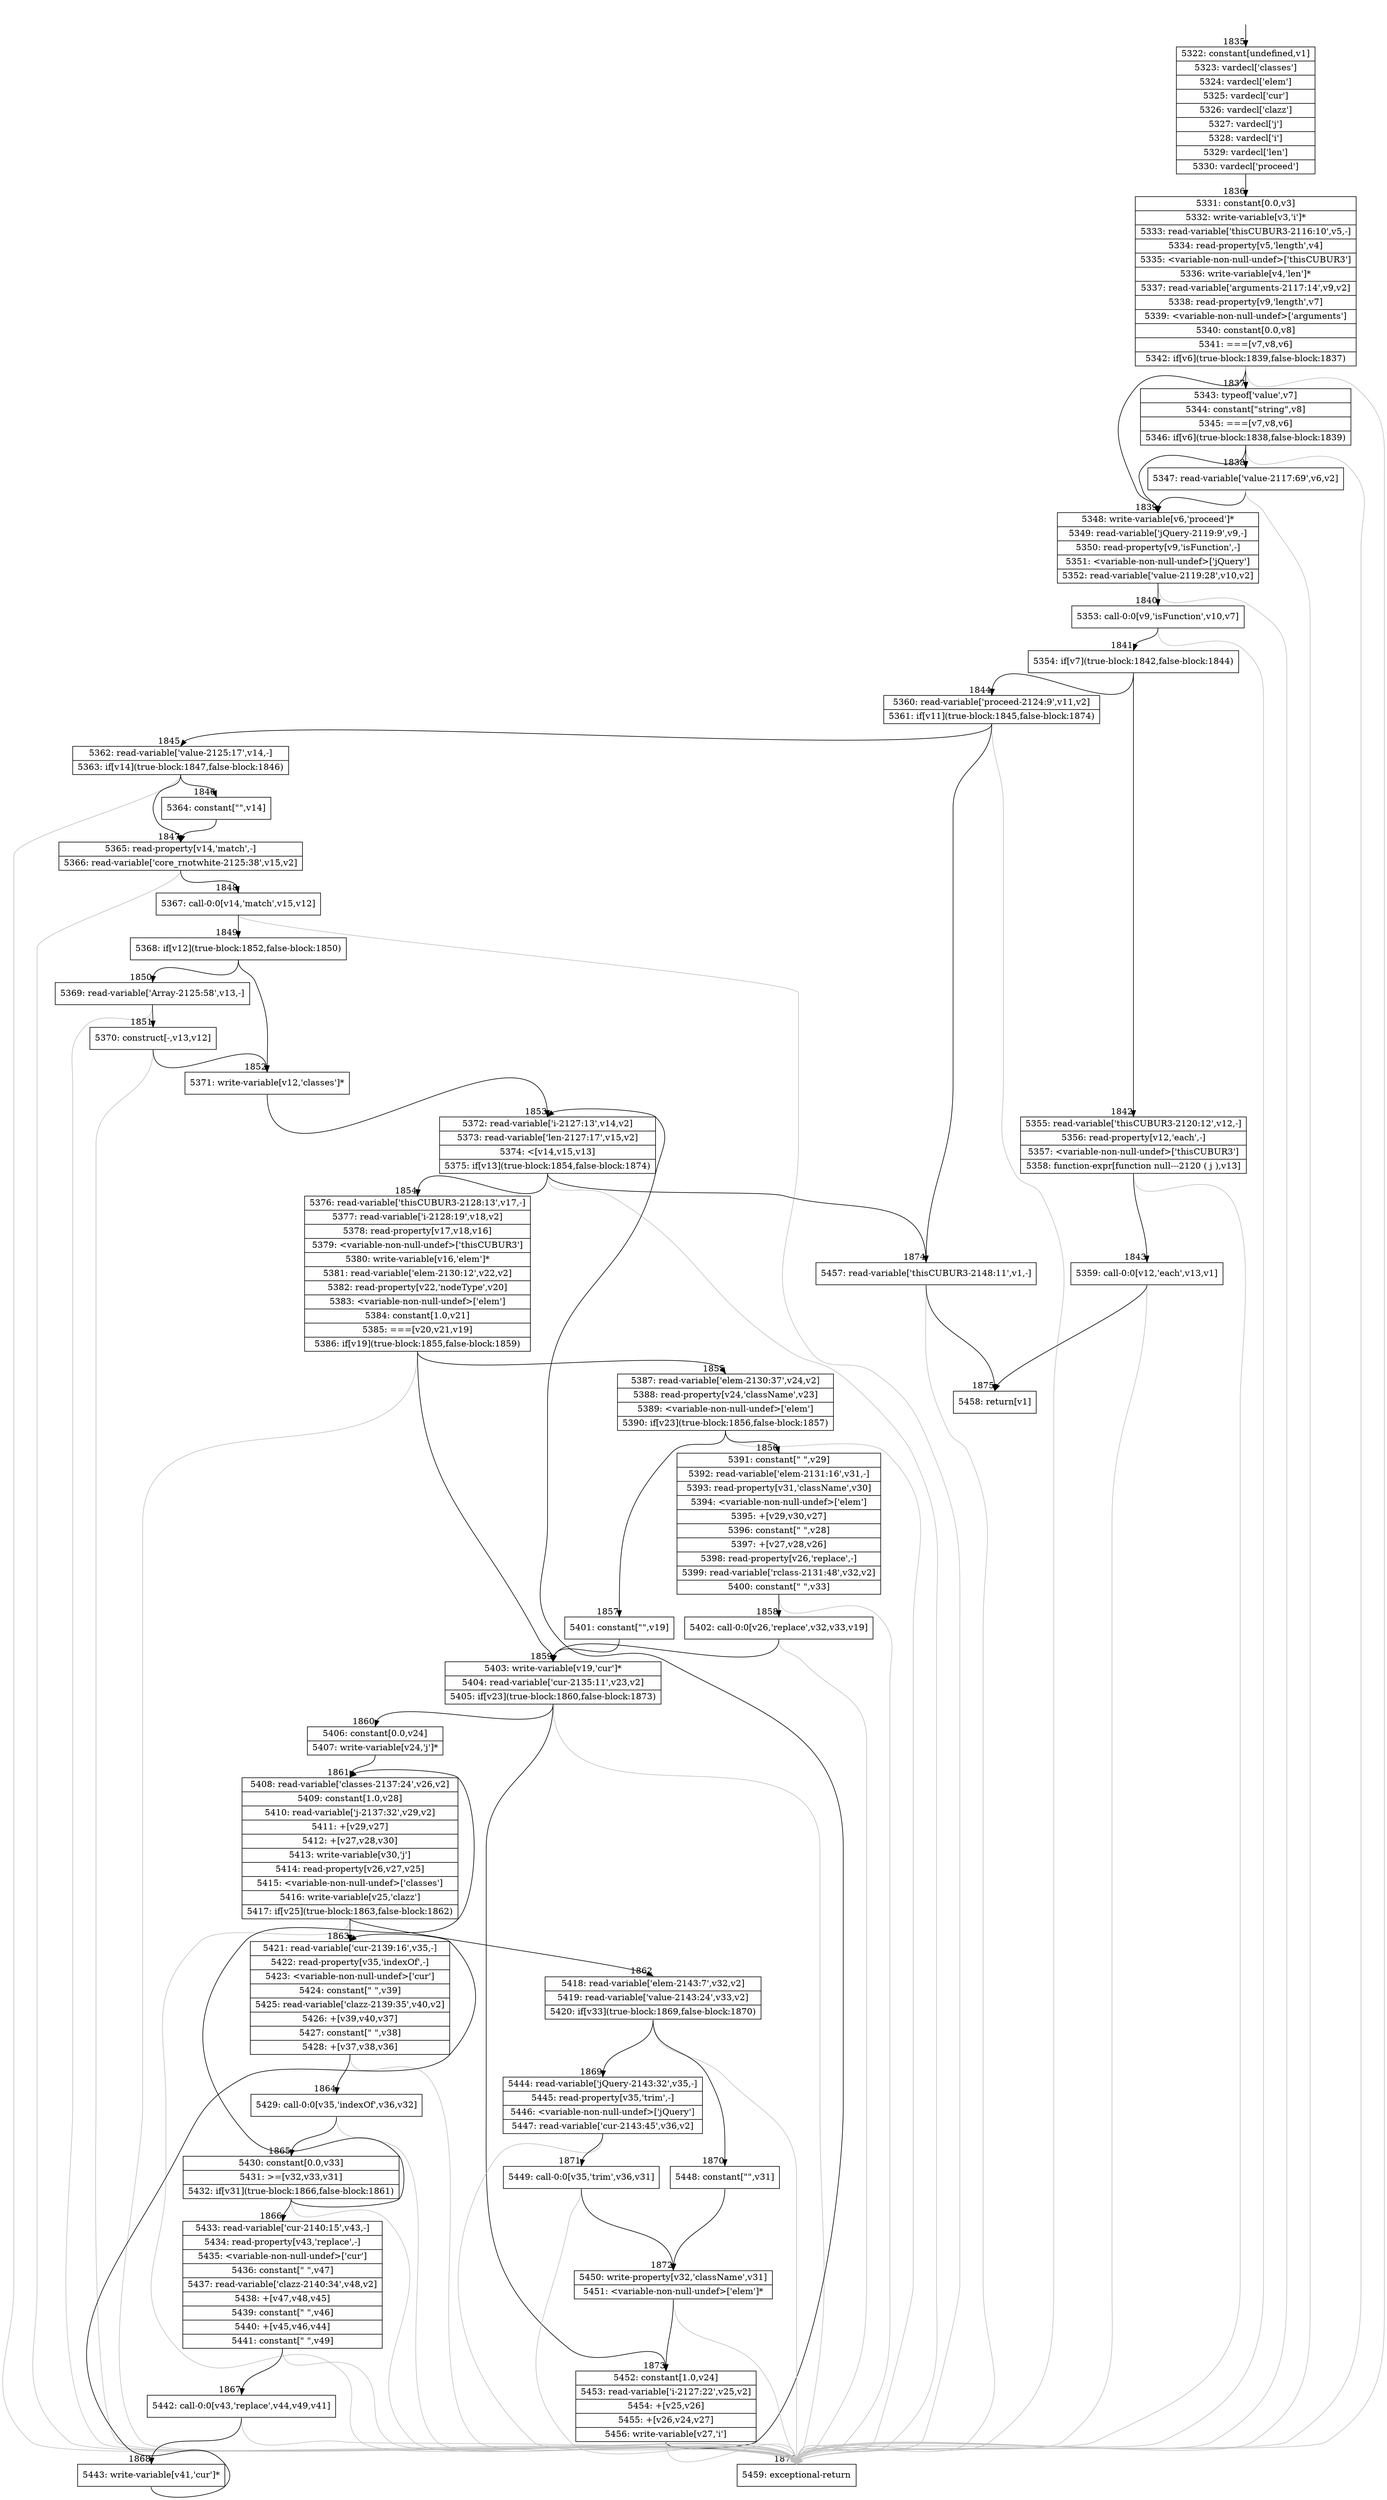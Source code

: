 digraph {
rankdir="TD"
BB_entry131[shape=none,label=""];
BB_entry131 -> BB1835 [tailport=s, headport=n, headlabel="    1835"]
BB1835 [shape=record label="{5322: constant[undefined,v1]|5323: vardecl['classes']|5324: vardecl['elem']|5325: vardecl['cur']|5326: vardecl['clazz']|5327: vardecl['j']|5328: vardecl['i']|5329: vardecl['len']|5330: vardecl['proceed']}" ] 
BB1835 -> BB1836 [tailport=s, headport=n, headlabel="      1836"]
BB1836 [shape=record label="{5331: constant[0.0,v3]|5332: write-variable[v3,'i']*|5333: read-variable['thisCUBUR3-2116:10',v5,-]|5334: read-property[v5,'length',v4]|5335: \<variable-non-null-undef\>['thisCUBUR3']|5336: write-variable[v4,'len']*|5337: read-variable['arguments-2117:14',v9,v2]|5338: read-property[v9,'length',v7]|5339: \<variable-non-null-undef\>['arguments']|5340: constant[0.0,v8]|5341: ===[v7,v8,v6]|5342: if[v6](true-block:1839,false-block:1837)}" ] 
BB1836 -> BB1839 [tailport=s, headport=n, headlabel="      1839"]
BB1836 -> BB1837 [tailport=s, headport=n, headlabel="      1837"]
BB1836 -> BB1876 [tailport=s, headport=n, color=gray, headlabel="      1876"]
BB1837 [shape=record label="{5343: typeof['value',v7]|5344: constant[\"string\",v8]|5345: ===[v7,v8,v6]|5346: if[v6](true-block:1838,false-block:1839)}" ] 
BB1837 -> BB1839 [tailport=s, headport=n]
BB1837 -> BB1838 [tailport=s, headport=n, headlabel="      1838"]
BB1837 -> BB1876 [tailport=s, headport=n, color=gray]
BB1838 [shape=record label="{5347: read-variable['value-2117:69',v6,v2]}" ] 
BB1838 -> BB1839 [tailport=s, headport=n]
BB1838 -> BB1876 [tailport=s, headport=n, color=gray]
BB1839 [shape=record label="{5348: write-variable[v6,'proceed']*|5349: read-variable['jQuery-2119:9',v9,-]|5350: read-property[v9,'isFunction',-]|5351: \<variable-non-null-undef\>['jQuery']|5352: read-variable['value-2119:28',v10,v2]}" ] 
BB1839 -> BB1840 [tailport=s, headport=n, headlabel="      1840"]
BB1839 -> BB1876 [tailport=s, headport=n, color=gray]
BB1840 [shape=record label="{5353: call-0:0[v9,'isFunction',v10,v7]}" ] 
BB1840 -> BB1841 [tailport=s, headport=n, headlabel="      1841"]
BB1840 -> BB1876 [tailport=s, headport=n, color=gray]
BB1841 [shape=record label="{5354: if[v7](true-block:1842,false-block:1844)}" ] 
BB1841 -> BB1842 [tailport=s, headport=n, headlabel="      1842"]
BB1841 -> BB1844 [tailport=s, headport=n, headlabel="      1844"]
BB1842 [shape=record label="{5355: read-variable['thisCUBUR3-2120:12',v12,-]|5356: read-property[v12,'each',-]|5357: \<variable-non-null-undef\>['thisCUBUR3']|5358: function-expr[function null---2120 ( j ),v13]}" ] 
BB1842 -> BB1843 [tailport=s, headport=n, headlabel="      1843"]
BB1842 -> BB1876 [tailport=s, headport=n, color=gray]
BB1843 [shape=record label="{5359: call-0:0[v12,'each',v13,v1]}" ] 
BB1843 -> BB1875 [tailport=s, headport=n, headlabel="      1875"]
BB1843 -> BB1876 [tailport=s, headport=n, color=gray]
BB1844 [shape=record label="{5360: read-variable['proceed-2124:9',v11,v2]|5361: if[v11](true-block:1845,false-block:1874)}" ] 
BB1844 -> BB1845 [tailport=s, headport=n, headlabel="      1845"]
BB1844 -> BB1874 [tailport=s, headport=n, headlabel="      1874"]
BB1844 -> BB1876 [tailport=s, headport=n, color=gray]
BB1845 [shape=record label="{5362: read-variable['value-2125:17',v14,-]|5363: if[v14](true-block:1847,false-block:1846)}" ] 
BB1845 -> BB1847 [tailport=s, headport=n, headlabel="      1847"]
BB1845 -> BB1846 [tailport=s, headport=n, headlabel="      1846"]
BB1845 -> BB1876 [tailport=s, headport=n, color=gray]
BB1846 [shape=record label="{5364: constant[\"\",v14]}" ] 
BB1846 -> BB1847 [tailport=s, headport=n]
BB1847 [shape=record label="{5365: read-property[v14,'match',-]|5366: read-variable['core_rnotwhite-2125:38',v15,v2]}" ] 
BB1847 -> BB1848 [tailport=s, headport=n, headlabel="      1848"]
BB1847 -> BB1876 [tailport=s, headport=n, color=gray]
BB1848 [shape=record label="{5367: call-0:0[v14,'match',v15,v12]}" ] 
BB1848 -> BB1849 [tailport=s, headport=n, headlabel="      1849"]
BB1848 -> BB1876 [tailport=s, headport=n, color=gray]
BB1849 [shape=record label="{5368: if[v12](true-block:1852,false-block:1850)}" ] 
BB1849 -> BB1852 [tailport=s, headport=n, headlabel="      1852"]
BB1849 -> BB1850 [tailport=s, headport=n, headlabel="      1850"]
BB1850 [shape=record label="{5369: read-variable['Array-2125:58',v13,-]}" ] 
BB1850 -> BB1851 [tailport=s, headport=n, headlabel="      1851"]
BB1850 -> BB1876 [tailport=s, headport=n, color=gray]
BB1851 [shape=record label="{5370: construct[-,v13,v12]}" ] 
BB1851 -> BB1852 [tailport=s, headport=n]
BB1851 -> BB1876 [tailport=s, headport=n, color=gray]
BB1852 [shape=record label="{5371: write-variable[v12,'classes']*}" ] 
BB1852 -> BB1853 [tailport=s, headport=n, headlabel="      1853"]
BB1853 [shape=record label="{5372: read-variable['i-2127:13',v14,v2]|5373: read-variable['len-2127:17',v15,v2]|5374: \<[v14,v15,v13]|5375: if[v13](true-block:1854,false-block:1874)}" ] 
BB1853 -> BB1854 [tailport=s, headport=n, headlabel="      1854"]
BB1853 -> BB1874 [tailport=s, headport=n]
BB1853 -> BB1876 [tailport=s, headport=n, color=gray]
BB1854 [shape=record label="{5376: read-variable['thisCUBUR3-2128:13',v17,-]|5377: read-variable['i-2128:19',v18,v2]|5378: read-property[v17,v18,v16]|5379: \<variable-non-null-undef\>['thisCUBUR3']|5380: write-variable[v16,'elem']*|5381: read-variable['elem-2130:12',v22,v2]|5382: read-property[v22,'nodeType',v20]|5383: \<variable-non-null-undef\>['elem']|5384: constant[1.0,v21]|5385: ===[v20,v21,v19]|5386: if[v19](true-block:1855,false-block:1859)}" ] 
BB1854 -> BB1859 [tailport=s, headport=n, headlabel="      1859"]
BB1854 -> BB1855 [tailport=s, headport=n, headlabel="      1855"]
BB1854 -> BB1876 [tailport=s, headport=n, color=gray]
BB1855 [shape=record label="{5387: read-variable['elem-2130:37',v24,v2]|5388: read-property[v24,'className',v23]|5389: \<variable-non-null-undef\>['elem']|5390: if[v23](true-block:1856,false-block:1857)}" ] 
BB1855 -> BB1856 [tailport=s, headport=n, headlabel="      1856"]
BB1855 -> BB1857 [tailport=s, headport=n, headlabel="      1857"]
BB1855 -> BB1876 [tailport=s, headport=n, color=gray]
BB1856 [shape=record label="{5391: constant[\" \",v29]|5392: read-variable['elem-2131:16',v31,-]|5393: read-property[v31,'className',v30]|5394: \<variable-non-null-undef\>['elem']|5395: +[v29,v30,v27]|5396: constant[\" \",v28]|5397: +[v27,v28,v26]|5398: read-property[v26,'replace',-]|5399: read-variable['rclass-2131:48',v32,v2]|5400: constant[\" \",v33]}" ] 
BB1856 -> BB1858 [tailport=s, headport=n, headlabel="      1858"]
BB1856 -> BB1876 [tailport=s, headport=n, color=gray]
BB1857 [shape=record label="{5401: constant[\"\",v19]}" ] 
BB1857 -> BB1859 [tailport=s, headport=n]
BB1858 [shape=record label="{5402: call-0:0[v26,'replace',v32,v33,v19]}" ] 
BB1858 -> BB1859 [tailport=s, headport=n]
BB1858 -> BB1876 [tailport=s, headport=n, color=gray]
BB1859 [shape=record label="{5403: write-variable[v19,'cur']*|5404: read-variable['cur-2135:11',v23,v2]|5405: if[v23](true-block:1860,false-block:1873)}" ] 
BB1859 -> BB1860 [tailport=s, headport=n, headlabel="      1860"]
BB1859 -> BB1873 [tailport=s, headport=n, headlabel="      1873"]
BB1859 -> BB1876 [tailport=s, headport=n, color=gray]
BB1860 [shape=record label="{5406: constant[0.0,v24]|5407: write-variable[v24,'j']*}" ] 
BB1860 -> BB1861 [tailport=s, headport=n, headlabel="      1861"]
BB1861 [shape=record label="{5408: read-variable['classes-2137:24',v26,v2]|5409: constant[1.0,v28]|5410: read-variable['j-2137:32',v29,v2]|5411: +[v29,v27]|5412: +[v27,v28,v30]|5413: write-variable[v30,'j']|5414: read-property[v26,v27,v25]|5415: \<variable-non-null-undef\>['classes']|5416: write-variable[v25,'clazz']|5417: if[v25](true-block:1863,false-block:1862)}" ] 
BB1861 -> BB1863 [tailport=s, headport=n, headlabel="      1863"]
BB1861 -> BB1862 [tailport=s, headport=n, headlabel="      1862"]
BB1861 -> BB1876 [tailport=s, headport=n, color=gray]
BB1862 [shape=record label="{5418: read-variable['elem-2143:7',v32,v2]|5419: read-variable['value-2143:24',v33,v2]|5420: if[v33](true-block:1869,false-block:1870)}" ] 
BB1862 -> BB1869 [tailport=s, headport=n, headlabel="      1869"]
BB1862 -> BB1870 [tailport=s, headport=n, headlabel="      1870"]
BB1862 -> BB1876 [tailport=s, headport=n, color=gray]
BB1863 [shape=record label="{5421: read-variable['cur-2139:16',v35,-]|5422: read-property[v35,'indexOf',-]|5423: \<variable-non-null-undef\>['cur']|5424: constant[\" \",v39]|5425: read-variable['clazz-2139:35',v40,v2]|5426: +[v39,v40,v37]|5427: constant[\" \",v38]|5428: +[v37,v38,v36]}" ] 
BB1863 -> BB1864 [tailport=s, headport=n, headlabel="      1864"]
BB1863 -> BB1876 [tailport=s, headport=n, color=gray]
BB1864 [shape=record label="{5429: call-0:0[v35,'indexOf',v36,v32]}" ] 
BB1864 -> BB1865 [tailport=s, headport=n, headlabel="      1865"]
BB1864 -> BB1876 [tailport=s, headport=n, color=gray]
BB1865 [shape=record label="{5430: constant[0.0,v33]|5431: \>=[v32,v33,v31]|5432: if[v31](true-block:1866,false-block:1861)}" ] 
BB1865 -> BB1866 [tailport=s, headport=n, headlabel="      1866"]
BB1865 -> BB1861 [tailport=s, headport=n]
BB1865 -> BB1876 [tailport=s, headport=n, color=gray]
BB1866 [shape=record label="{5433: read-variable['cur-2140:15',v43,-]|5434: read-property[v43,'replace',-]|5435: \<variable-non-null-undef\>['cur']|5436: constant[\" \",v47]|5437: read-variable['clazz-2140:34',v48,v2]|5438: +[v47,v48,v45]|5439: constant[\" \",v46]|5440: +[v45,v46,v44]|5441: constant[\" \",v49]}" ] 
BB1866 -> BB1867 [tailport=s, headport=n, headlabel="      1867"]
BB1866 -> BB1876 [tailport=s, headport=n, color=gray]
BB1867 [shape=record label="{5442: call-0:0[v43,'replace',v44,v49,v41]}" ] 
BB1867 -> BB1868 [tailport=s, headport=n, headlabel="      1868"]
BB1867 -> BB1876 [tailport=s, headport=n, color=gray]
BB1868 [shape=record label="{5443: write-variable[v41,'cur']*}" ] 
BB1868 -> BB1863 [tailport=s, headport=n]
BB1869 [shape=record label="{5444: read-variable['jQuery-2143:32',v35,-]|5445: read-property[v35,'trim',-]|5446: \<variable-non-null-undef\>['jQuery']|5447: read-variable['cur-2143:45',v36,v2]}" ] 
BB1869 -> BB1871 [tailport=s, headport=n, headlabel="      1871"]
BB1869 -> BB1876 [tailport=s, headport=n, color=gray]
BB1870 [shape=record label="{5448: constant[\"\",v31]}" ] 
BB1870 -> BB1872 [tailport=s, headport=n, headlabel="      1872"]
BB1871 [shape=record label="{5449: call-0:0[v35,'trim',v36,v31]}" ] 
BB1871 -> BB1872 [tailport=s, headport=n]
BB1871 -> BB1876 [tailport=s, headport=n, color=gray]
BB1872 [shape=record label="{5450: write-property[v32,'className',v31]|5451: \<variable-non-null-undef\>['elem']*}" ] 
BB1872 -> BB1873 [tailport=s, headport=n]
BB1872 -> BB1876 [tailport=s, headport=n, color=gray]
BB1873 [shape=record label="{5452: constant[1.0,v24]|5453: read-variable['i-2127:22',v25,v2]|5454: +[v25,v26]|5455: +[v26,v24,v27]|5456: write-variable[v27,'i']}" ] 
BB1873 -> BB1853 [tailport=s, headport=n]
BB1873 -> BB1876 [tailport=s, headport=n, color=gray]
BB1874 [shape=record label="{5457: read-variable['thisCUBUR3-2148:11',v1,-]}" ] 
BB1874 -> BB1875 [tailport=s, headport=n]
BB1874 -> BB1876 [tailport=s, headport=n, color=gray]
BB1875 [shape=record label="{5458: return[v1]}" ] 
BB1876 [shape=record label="{5459: exceptional-return}" ] 
}
